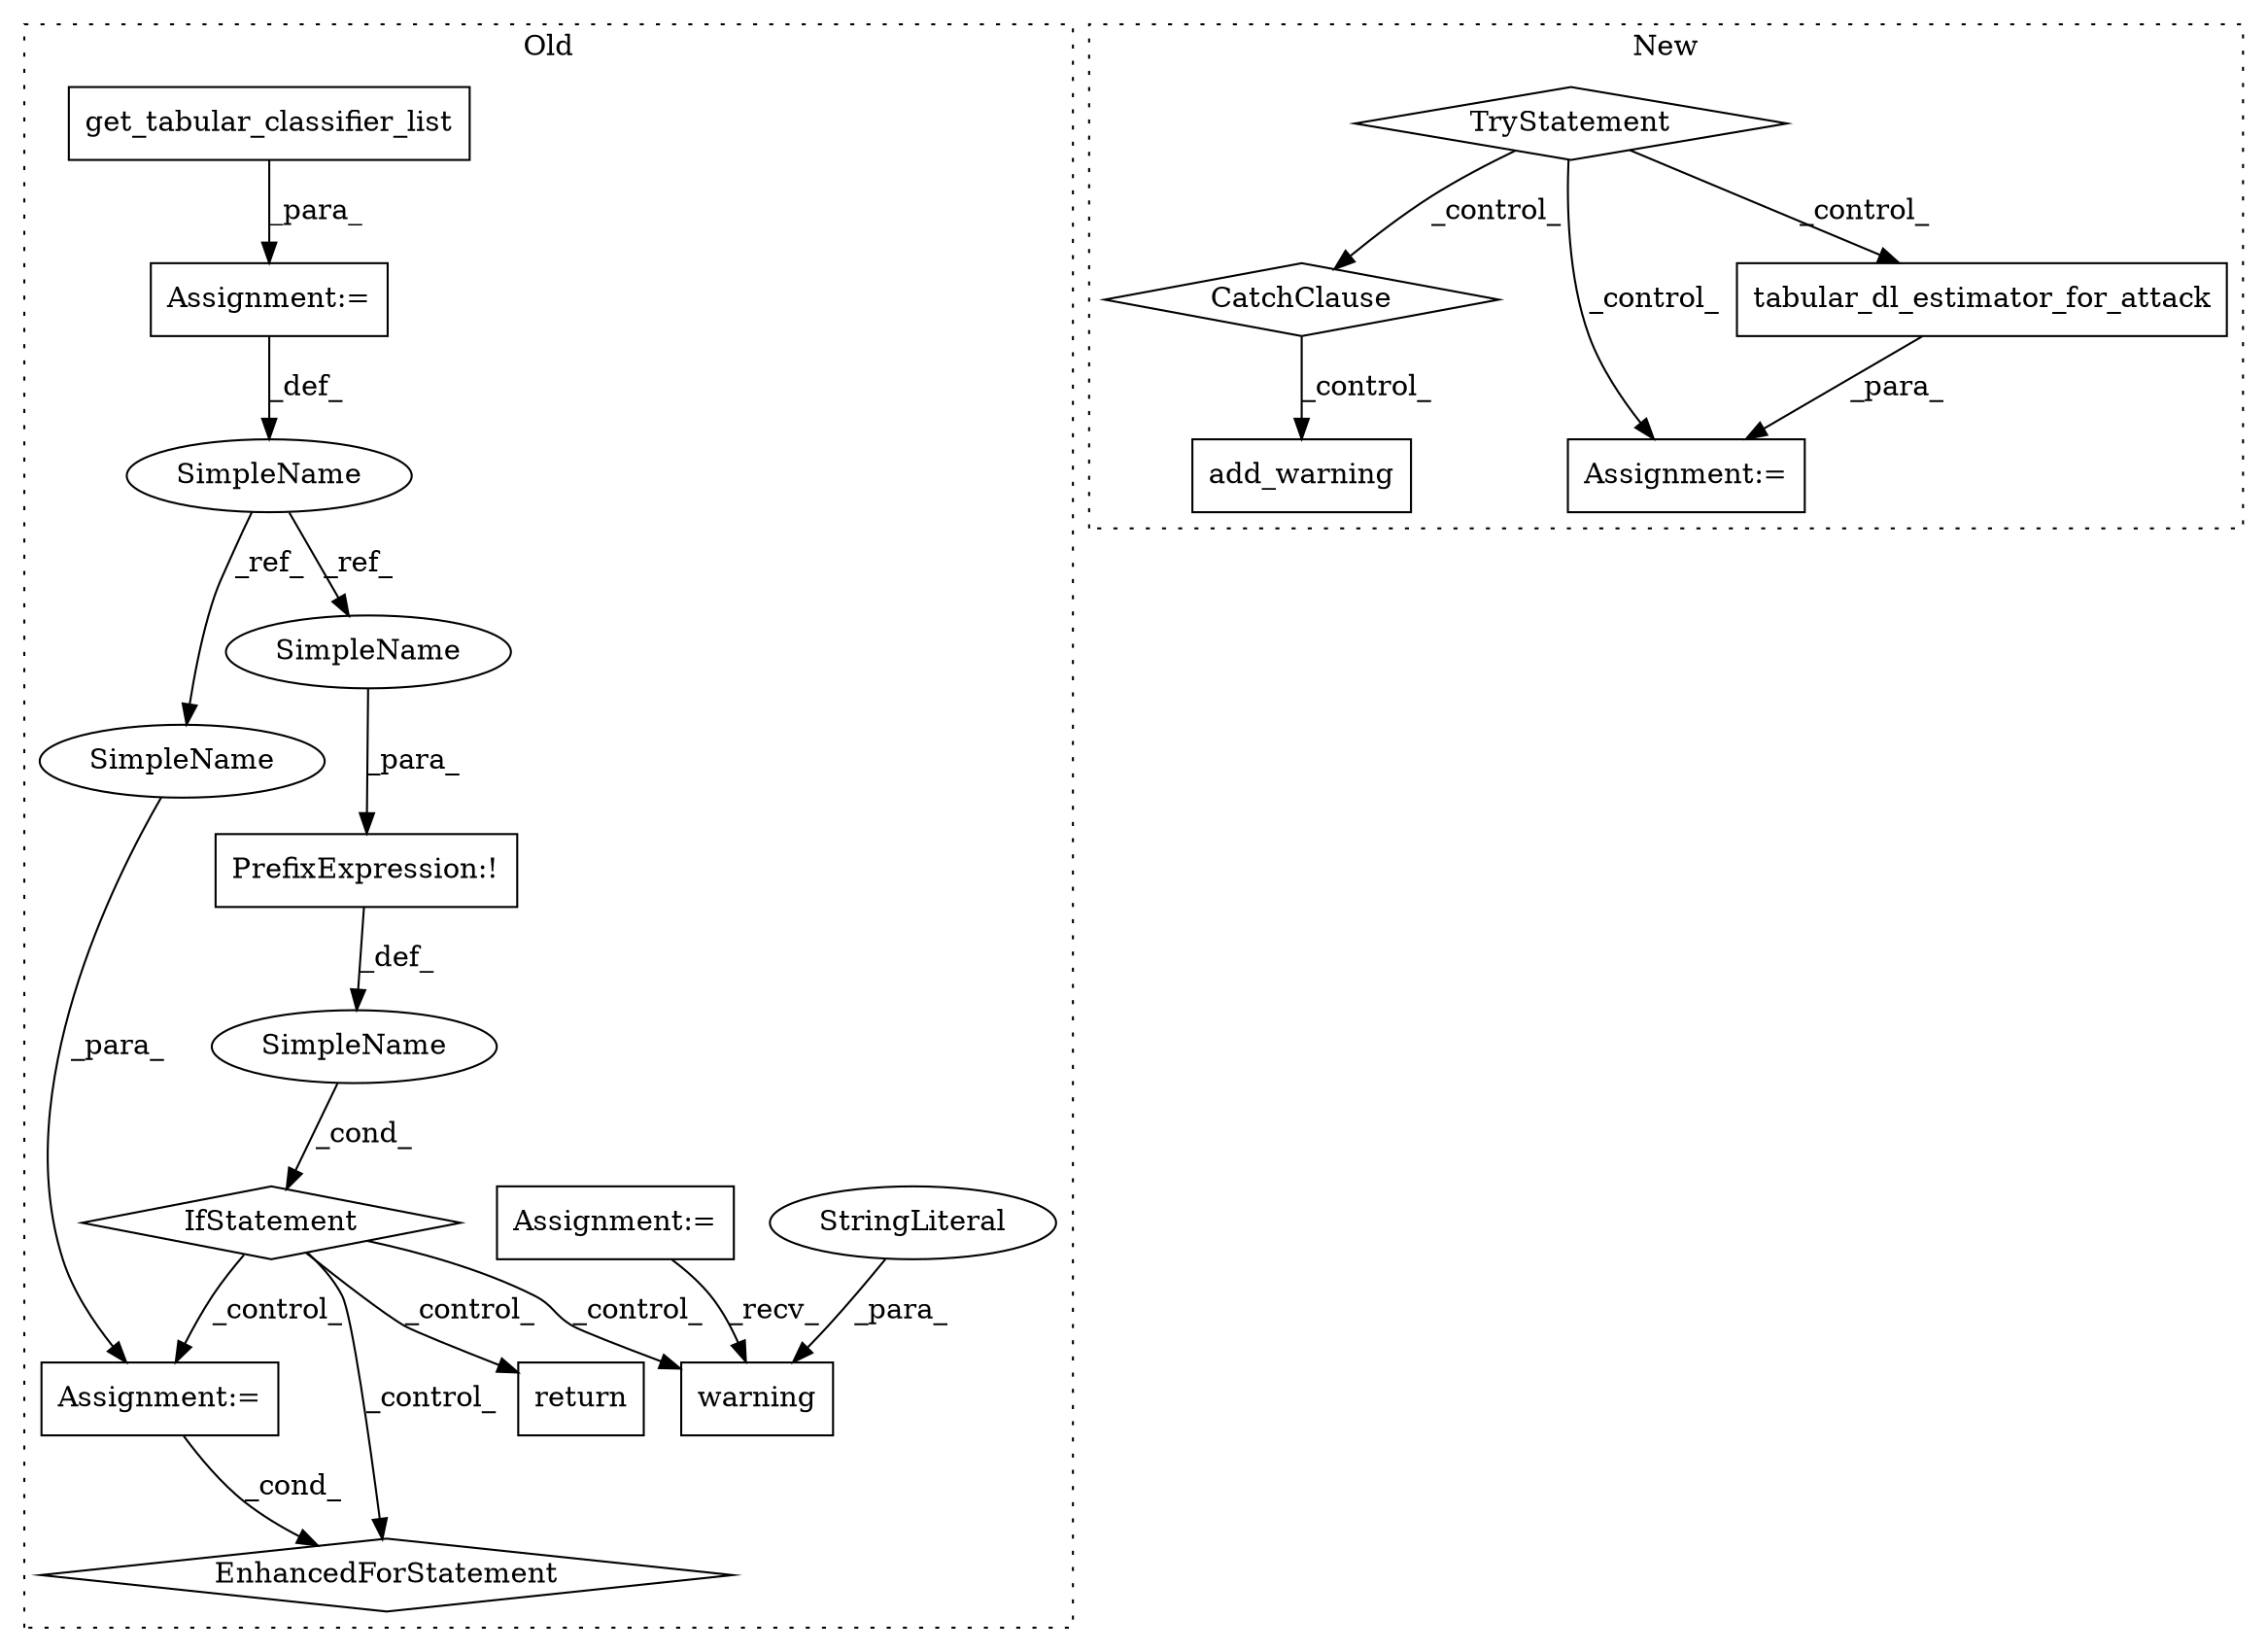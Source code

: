 digraph G {
subgraph cluster0 {
1 [label="EnhancedForStatement" a="70" s="3106,3191" l="53,2" shape="diamond"];
4 [label="Assignment:=" a="7" s="3106,3191" l="53,2" shape="box"];
6 [label="SimpleName" a="42" s="" l="" shape="ellipse"];
7 [label="IfStatement" a="25" s="2972,2992" l="4,2" shape="diamond"];
8 [label="return" a="41" s="3088" l="7" shape="box"];
9 [label="PrefixExpression:!" a="38" s="2976" l="1" shape="box"];
11 [label="warning" a="32" s="3010,3079" l="8,1" shape="box"];
12 [label="SimpleName" a="42" s="2894" l="15" shape="ellipse"];
13 [label="StringLiteral" a="45" s="3018" l="61" shape="ellipse"];
14 [label="Assignment:=" a="7" s="2909" l="1" shape="box"];
15 [label="Assignment:=" a="7" s="2881" l="7" shape="box"];
17 [label="get_tabular_classifier_list" a="32" s="2910,2965" l="28,1" shape="box"];
18 [label="SimpleName" a="42" s="2977" l="15" shape="ellipse"];
19 [label="SimpleName" a="42" s="3176" l="15" shape="ellipse"];
label = "Old";
style="dotted";
}
subgraph cluster1 {
2 [label="CatchClause" a="12" s="2931,2960" l="11,2" shape="diamond"];
3 [label="TryStatement" a="54" s="2684" l="4" shape="diamond"];
5 [label="Assignment:=" a="7" s="2706" l="1" shape="box"];
10 [label="add_warning" a="32" s="2970,2983" l="12,1" shape="box"];
16 [label="tabular_dl_estimator_for_attack" a="32" s="2707,2766" l="32,1" shape="box"];
label = "New";
style="dotted";
}
2 -> 10 [label="_control_"];
3 -> 2 [label="_control_"];
3 -> 5 [label="_control_"];
3 -> 16 [label="_control_"];
4 -> 1 [label="_cond_"];
6 -> 7 [label="_cond_"];
7 -> 1 [label="_control_"];
7 -> 4 [label="_control_"];
7 -> 8 [label="_control_"];
7 -> 11 [label="_control_"];
9 -> 6 [label="_def_"];
12 -> 19 [label="_ref_"];
12 -> 18 [label="_ref_"];
13 -> 11 [label="_para_"];
14 -> 12 [label="_def_"];
15 -> 11 [label="_recv_"];
16 -> 5 [label="_para_"];
17 -> 14 [label="_para_"];
18 -> 9 [label="_para_"];
19 -> 4 [label="_para_"];
}